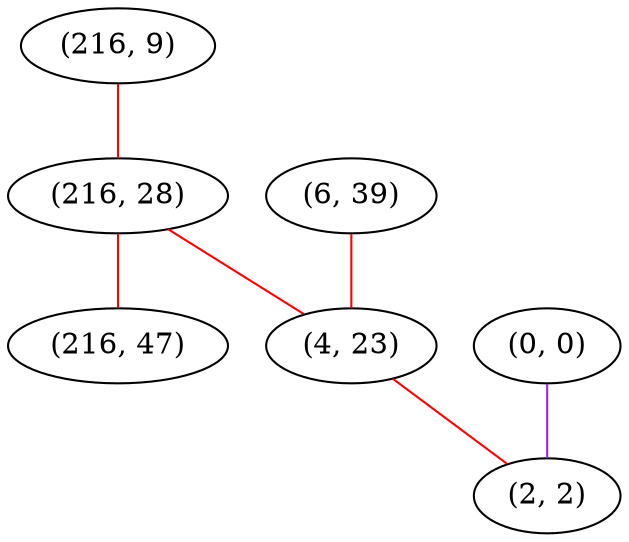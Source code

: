 graph "" {
"(216, 9)";
"(0, 0)";
"(6, 39)";
"(216, 28)";
"(216, 47)";
"(4, 23)";
"(2, 2)";
"(216, 9)" -- "(216, 28)"  [color=red, key=0, weight=1];
"(0, 0)" -- "(2, 2)"  [color=purple, key=0, weight=4];
"(6, 39)" -- "(4, 23)"  [color=red, key=0, weight=1];
"(216, 28)" -- "(4, 23)"  [color=red, key=0, weight=1];
"(216, 28)" -- "(216, 47)"  [color=red, key=0, weight=1];
"(4, 23)" -- "(2, 2)"  [color=red, key=0, weight=1];
}
